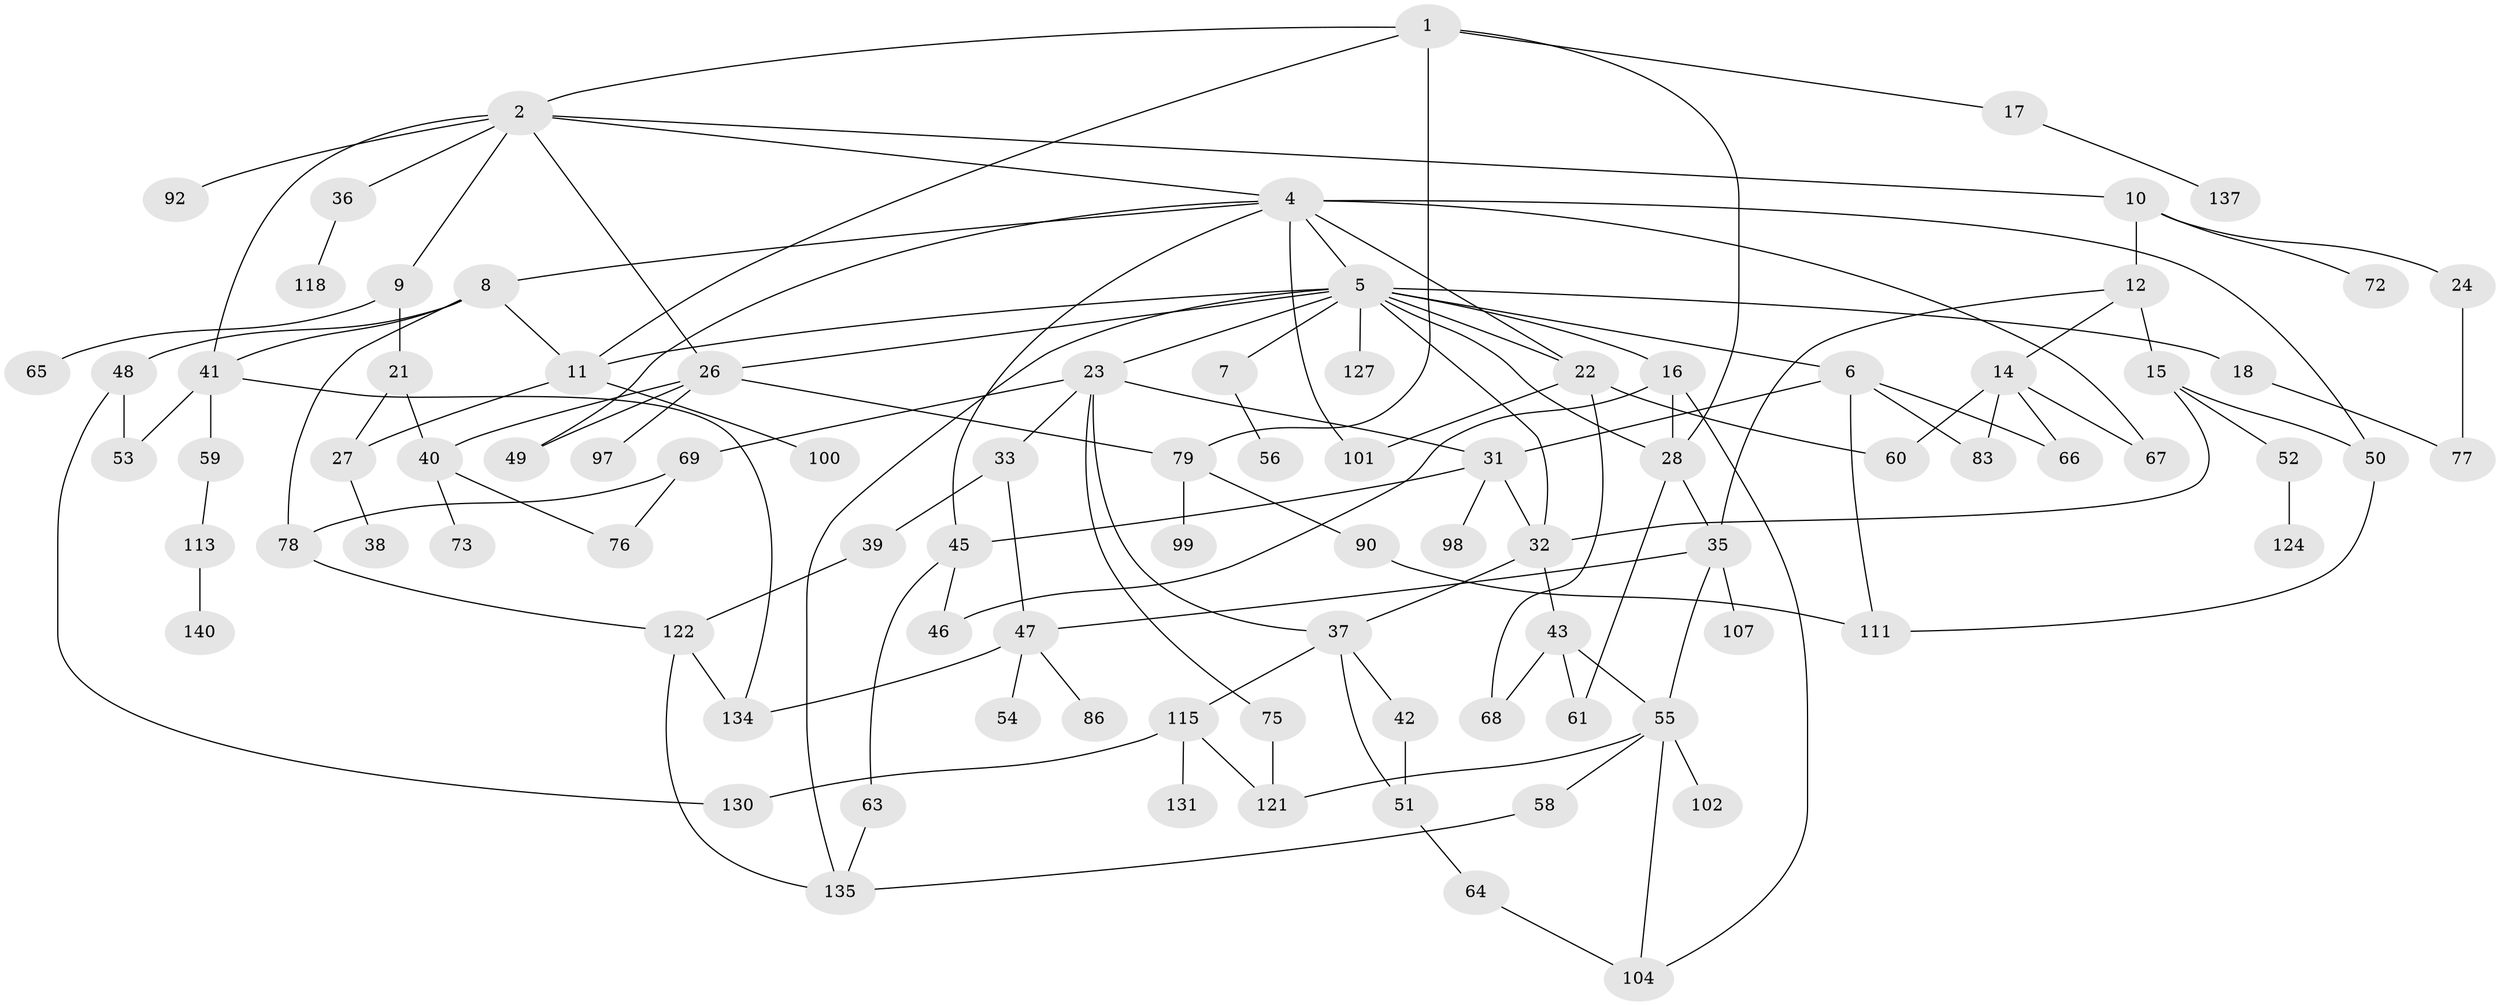 // original degree distribution, {6: 0.020833333333333332, 4: 0.1111111111111111, 9: 0.013888888888888888, 5: 0.08333333333333333, 3: 0.18055555555555555, 7: 0.006944444444444444, 2: 0.3680555555555556, 1: 0.2152777777777778}
// Generated by graph-tools (version 1.1) at 2025/10/02/27/25 16:10:55]
// undirected, 91 vertices, 136 edges
graph export_dot {
graph [start="1"]
  node [color=gray90,style=filled];
  1 [super="+103"];
  2 [super="+3"];
  4 [super="+93"];
  5 [super="+13"];
  6 [super="+85"];
  7 [super="+117"];
  8 [super="+25"];
  9 [super="+19"];
  10 [super="+57"];
  11 [super="+30"];
  12 [super="+20"];
  14 [super="+141"];
  15 [super="+139"];
  16 [super="+29"];
  17 [super="+112"];
  18;
  21;
  22 [super="+62"];
  23 [super="+143"];
  24;
  26 [super="+34"];
  27 [super="+71"];
  28 [super="+74"];
  31;
  32 [super="+114"];
  33 [super="+126"];
  35 [super="+80"];
  36 [super="+116"];
  37;
  38 [super="+106"];
  39 [super="+125"];
  40 [super="+70"];
  41 [super="+144"];
  42 [super="+44"];
  43;
  45;
  46 [super="+87"];
  47 [super="+84"];
  48 [super="+82"];
  49 [super="+96"];
  50 [super="+94"];
  51 [super="+88"];
  52;
  53;
  54;
  55 [super="+91"];
  56;
  58 [super="+136"];
  59;
  60;
  61 [super="+138"];
  63;
  64;
  65;
  66 [super="+109"];
  67;
  68 [super="+105"];
  69;
  72;
  73;
  75 [super="+129"];
  76 [super="+81"];
  77 [super="+108"];
  78 [super="+89"];
  79;
  83;
  86 [super="+95"];
  90;
  92 [super="+110"];
  97;
  98;
  99;
  100;
  101;
  102 [super="+128"];
  104 [super="+120"];
  107;
  111 [super="+119"];
  113 [super="+123"];
  115 [super="+132"];
  118;
  121;
  122 [super="+133"];
  124;
  127;
  130 [super="+142"];
  131;
  134;
  135;
  137;
  140;
  1 -- 2;
  1 -- 17;
  1 -- 79;
  1 -- 11;
  1 -- 28;
  2 -- 36;
  2 -- 92;
  2 -- 26;
  2 -- 4;
  2 -- 9;
  2 -- 10;
  2 -- 41;
  4 -- 5;
  4 -- 8;
  4 -- 45;
  4 -- 49;
  4 -- 50;
  4 -- 67;
  4 -- 22;
  4 -- 101;
  5 -- 6;
  5 -- 7;
  5 -- 11;
  5 -- 16;
  5 -- 18;
  5 -- 23;
  5 -- 135;
  5 -- 22;
  5 -- 28 [weight=2];
  5 -- 127;
  5 -- 32;
  5 -- 26;
  6 -- 31;
  6 -- 66;
  6 -- 83;
  6 -- 111;
  7 -- 56;
  8 -- 11;
  8 -- 41;
  8 -- 48;
  8 -- 78;
  9 -- 65;
  9 -- 21;
  10 -- 12;
  10 -- 24;
  10 -- 72;
  11 -- 100;
  11 -- 27;
  12 -- 14;
  12 -- 15;
  12 -- 35;
  14 -- 83;
  14 -- 67;
  14 -- 60;
  14 -- 66;
  15 -- 52;
  15 -- 32;
  15 -- 50;
  16 -- 104;
  16 -- 28;
  16 -- 46;
  17 -- 137;
  18 -- 77;
  21 -- 27;
  21 -- 40;
  22 -- 60;
  22 -- 101;
  22 -- 68;
  23 -- 33;
  23 -- 69;
  23 -- 75;
  23 -- 37;
  23 -- 31;
  24 -- 77;
  26 -- 40;
  26 -- 79;
  26 -- 97;
  26 -- 49;
  27 -- 38;
  28 -- 61;
  28 -- 35;
  31 -- 32;
  31 -- 98;
  31 -- 45;
  32 -- 37;
  32 -- 43;
  33 -- 39;
  33 -- 47;
  35 -- 47;
  35 -- 55;
  35 -- 107;
  36 -- 118;
  37 -- 42;
  37 -- 115;
  37 -- 51;
  39 -- 122;
  40 -- 73;
  40 -- 76;
  41 -- 59;
  41 -- 134;
  41 -- 53;
  42 -- 51;
  43 -- 68;
  43 -- 55;
  43 -- 61;
  45 -- 63;
  45 -- 46;
  47 -- 54 [weight=2];
  47 -- 86;
  47 -- 134;
  48 -- 53;
  48 -- 130;
  50 -- 111;
  51 -- 64;
  52 -- 124;
  55 -- 58;
  55 -- 121;
  55 -- 102;
  55 -- 104;
  58 -- 135;
  59 -- 113;
  63 -- 135;
  64 -- 104;
  69 -- 76;
  69 -- 78;
  75 -- 121;
  78 -- 122;
  79 -- 90;
  79 -- 99;
  90 -- 111;
  113 -- 140;
  115 -- 131;
  115 -- 121;
  115 -- 130;
  122 -- 135;
  122 -- 134;
}

